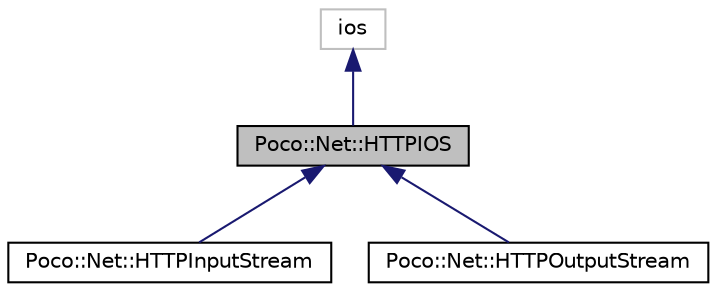 digraph "Poco::Net::HTTPIOS"
{
 // LATEX_PDF_SIZE
  edge [fontname="Helvetica",fontsize="10",labelfontname="Helvetica",labelfontsize="10"];
  node [fontname="Helvetica",fontsize="10",shape=record];
  Node1 [label="Poco::Net::HTTPIOS",height=0.2,width=0.4,color="black", fillcolor="grey75", style="filled", fontcolor="black",tooltip="The base class for HTTPInputStream."];
  Node2 -> Node1 [dir="back",color="midnightblue",fontsize="10",style="solid"];
  Node2 [label="ios",height=0.2,width=0.4,color="grey75", fillcolor="white", style="filled",tooltip=" "];
  Node1 -> Node3 [dir="back",color="midnightblue",fontsize="10",style="solid"];
  Node3 [label="Poco::Net::HTTPInputStream",height=0.2,width=0.4,color="black", fillcolor="white", style="filled",URL="$classPoco_1_1Net_1_1HTTPInputStream.html",tooltip="This class is for internal use by HTTPSession only."];
  Node1 -> Node4 [dir="back",color="midnightblue",fontsize="10",style="solid"];
  Node4 [label="Poco::Net::HTTPOutputStream",height=0.2,width=0.4,color="black", fillcolor="white", style="filled",URL="$classPoco_1_1Net_1_1HTTPOutputStream.html",tooltip="This class is for internal use by HTTPSession only."];
}
